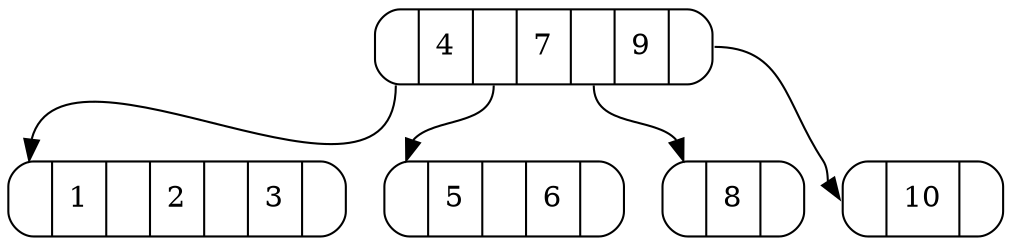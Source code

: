 digraph G{ 
"M0x56510c9a9f50" [ label= " <f0> |<f-1> 4 | <f1>  | <f-2> 7 | <f2>  | <f-3> 9 | <f3> " , shape=Mrecord]"M0x56510c9a9ce0" [ label= " <f0> |<f-1> 1 | <f1>  | <f-2> 2 | <f2>  | <f-3> 3 | <f3> " , shape=Mrecord]"M0x56510c9a9f50":f0 -> "M0x56510c9a9ce0":f0 "M0x56510c9a9fb0" [ label= " <f0> |<f-1> 5 | <f1>  | <f-2> 6 | <f2> " , shape=Mrecord]"M0x56510c9a9f50":f1 -> "M0x56510c9a9fb0":f0 "M0x56510c9a9d00" [ label= " <f0> |<f-1> 8 | <f1> " , shape=Mrecord]"M0x56510c9a9f50":f2 -> "M0x56510c9a9d00":f0 "M0x56510c9aa010" [ label= " <f0> |<f-1> 10 | <f1> " , shape=Mrecord]"M0x56510c9a9f50":f3 -> "M0x56510c9aa010":f0  } 
